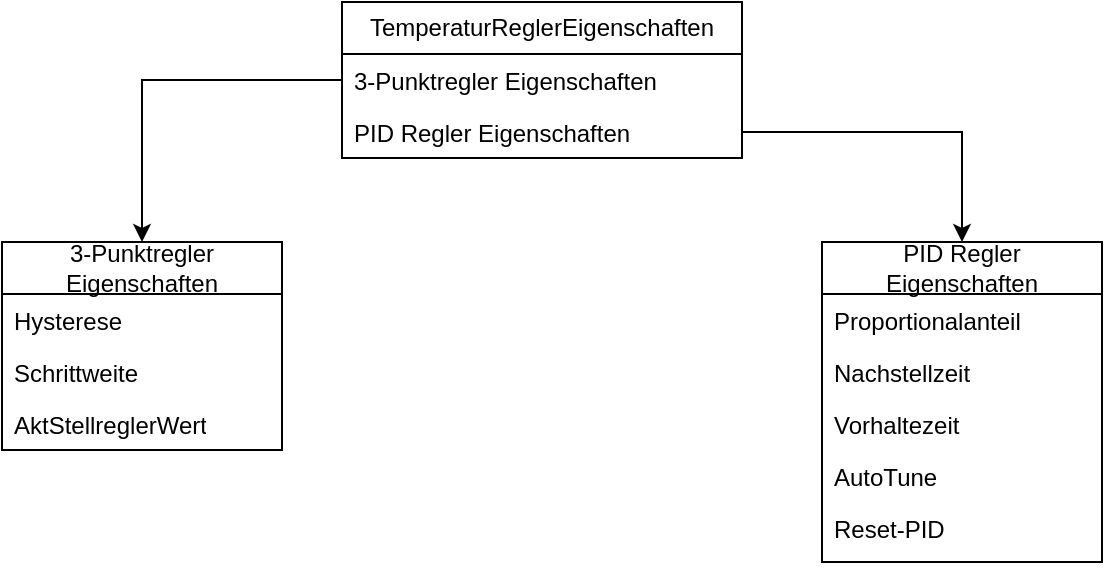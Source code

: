 <mxfile version="26.0.13">
  <diagram id="QWr9bMS7mBg-OvkC9tSv" name="Seite-1">
    <mxGraphModel dx="1666" dy="789" grid="1" gridSize="10" guides="1" tooltips="1" connect="1" arrows="1" fold="1" page="1" pageScale="1" pageWidth="827" pageHeight="1169" math="0" shadow="0">
      <root>
        <mxCell id="0" />
        <mxCell id="1" parent="0" />
        <mxCell id="hEC-BIHcgix9YYQb0NqS-1" value="TemperaturReglerEigenschaften" style="swimlane;fontStyle=0;childLayout=stackLayout;horizontal=1;startSize=26;fillColor=none;horizontalStack=0;resizeParent=1;resizeParentMax=0;resizeLast=0;collapsible=1;marginBottom=0;whiteSpace=wrap;html=1;" vertex="1" parent="1">
          <mxGeometry x="280" y="40" width="200" height="78" as="geometry" />
        </mxCell>
        <mxCell id="hEC-BIHcgix9YYQb0NqS-2" value="3-Punktregler Eigenschaften" style="text;strokeColor=none;fillColor=none;align=left;verticalAlign=top;spacingLeft=4;spacingRight=4;overflow=hidden;rotatable=0;points=[[0,0.5],[1,0.5]];portConstraint=eastwest;whiteSpace=wrap;html=1;" vertex="1" parent="hEC-BIHcgix9YYQb0NqS-1">
          <mxGeometry y="26" width="200" height="26" as="geometry" />
        </mxCell>
        <mxCell id="hEC-BIHcgix9YYQb0NqS-3" value="PID Regler Eigenschaften" style="text;strokeColor=none;fillColor=none;align=left;verticalAlign=top;spacingLeft=4;spacingRight=4;overflow=hidden;rotatable=0;points=[[0,0.5],[1,0.5]];portConstraint=eastwest;whiteSpace=wrap;html=1;" vertex="1" parent="hEC-BIHcgix9YYQb0NqS-1">
          <mxGeometry y="52" width="200" height="26" as="geometry" />
        </mxCell>
        <mxCell id="hEC-BIHcgix9YYQb0NqS-5" value="3-Punktregler Eigenschaften" style="swimlane;fontStyle=0;childLayout=stackLayout;horizontal=1;startSize=26;fillColor=none;horizontalStack=0;resizeParent=1;resizeParentMax=0;resizeLast=0;collapsible=1;marginBottom=0;whiteSpace=wrap;html=1;" vertex="1" parent="1">
          <mxGeometry x="110" y="160" width="140" height="104" as="geometry" />
        </mxCell>
        <mxCell id="hEC-BIHcgix9YYQb0NqS-6" value="Hysterese" style="text;strokeColor=none;fillColor=none;align=left;verticalAlign=top;spacingLeft=4;spacingRight=4;overflow=hidden;rotatable=0;points=[[0,0.5],[1,0.5]];portConstraint=eastwest;whiteSpace=wrap;html=1;" vertex="1" parent="hEC-BIHcgix9YYQb0NqS-5">
          <mxGeometry y="26" width="140" height="26" as="geometry" />
        </mxCell>
        <mxCell id="hEC-BIHcgix9YYQb0NqS-7" value="Schrittweite" style="text;strokeColor=none;fillColor=none;align=left;verticalAlign=top;spacingLeft=4;spacingRight=4;overflow=hidden;rotatable=0;points=[[0,0.5],[1,0.5]];portConstraint=eastwest;whiteSpace=wrap;html=1;" vertex="1" parent="hEC-BIHcgix9YYQb0NqS-5">
          <mxGeometry y="52" width="140" height="26" as="geometry" />
        </mxCell>
        <mxCell id="hEC-BIHcgix9YYQb0NqS-8" value="AktStellreglerWert" style="text;strokeColor=none;fillColor=none;align=left;verticalAlign=top;spacingLeft=4;spacingRight=4;overflow=hidden;rotatable=0;points=[[0,0.5],[1,0.5]];portConstraint=eastwest;whiteSpace=wrap;html=1;" vertex="1" parent="hEC-BIHcgix9YYQb0NqS-5">
          <mxGeometry y="78" width="140" height="26" as="geometry" />
        </mxCell>
        <mxCell id="hEC-BIHcgix9YYQb0NqS-9" style="edgeStyle=orthogonalEdgeStyle;rounded=0;orthogonalLoop=1;jettySize=auto;html=1;exitX=0;exitY=0.5;exitDx=0;exitDy=0;entryX=0.5;entryY=0;entryDx=0;entryDy=0;" edge="1" parent="1" source="hEC-BIHcgix9YYQb0NqS-2" target="hEC-BIHcgix9YYQb0NqS-5">
          <mxGeometry relative="1" as="geometry" />
        </mxCell>
        <mxCell id="hEC-BIHcgix9YYQb0NqS-10" value="PID Regler Eigenschaften" style="swimlane;fontStyle=0;childLayout=stackLayout;horizontal=1;startSize=26;fillColor=none;horizontalStack=0;resizeParent=1;resizeParentMax=0;resizeLast=0;collapsible=1;marginBottom=0;whiteSpace=wrap;html=1;" vertex="1" parent="1">
          <mxGeometry x="520" y="160" width="140" height="160" as="geometry">
            <mxRectangle x="520" y="160" width="180" height="30" as="alternateBounds" />
          </mxGeometry>
        </mxCell>
        <mxCell id="hEC-BIHcgix9YYQb0NqS-11" value="Proportionalanteil" style="text;strokeColor=none;fillColor=none;align=left;verticalAlign=top;spacingLeft=4;spacingRight=4;overflow=hidden;rotatable=0;points=[[0,0.5],[1,0.5]];portConstraint=eastwest;whiteSpace=wrap;html=1;" vertex="1" parent="hEC-BIHcgix9YYQb0NqS-10">
          <mxGeometry y="26" width="140" height="26" as="geometry" />
        </mxCell>
        <mxCell id="hEC-BIHcgix9YYQb0NqS-12" value="Nachstellzeit" style="text;strokeColor=none;fillColor=none;align=left;verticalAlign=top;spacingLeft=4;spacingRight=4;overflow=hidden;rotatable=0;points=[[0,0.5],[1,0.5]];portConstraint=eastwest;whiteSpace=wrap;html=1;" vertex="1" parent="hEC-BIHcgix9YYQb0NqS-10">
          <mxGeometry y="52" width="140" height="26" as="geometry" />
        </mxCell>
        <mxCell id="hEC-BIHcgix9YYQb0NqS-13" value="Vorhaltezeit" style="text;strokeColor=none;fillColor=none;align=left;verticalAlign=top;spacingLeft=4;spacingRight=4;overflow=hidden;rotatable=0;points=[[0,0.5],[1,0.5]];portConstraint=eastwest;whiteSpace=wrap;html=1;" vertex="1" parent="hEC-BIHcgix9YYQb0NqS-10">
          <mxGeometry y="78" width="140" height="82" as="geometry" />
        </mxCell>
        <mxCell id="hEC-BIHcgix9YYQb0NqS-14" style="edgeStyle=orthogonalEdgeStyle;rounded=0;orthogonalLoop=1;jettySize=auto;html=1;exitX=1;exitY=0.5;exitDx=0;exitDy=0;" edge="1" parent="1" source="hEC-BIHcgix9YYQb0NqS-3" target="hEC-BIHcgix9YYQb0NqS-10">
          <mxGeometry relative="1" as="geometry" />
        </mxCell>
        <mxCell id="hEC-BIHcgix9YYQb0NqS-16" value="AutoTune" style="text;strokeColor=none;fillColor=none;align=left;verticalAlign=top;spacingLeft=4;spacingRight=4;overflow=hidden;rotatable=0;points=[[0,0.5],[1,0.5]];portConstraint=eastwest;whiteSpace=wrap;html=1;" vertex="1" parent="1">
          <mxGeometry x="520" y="264" width="140" height="26" as="geometry" />
        </mxCell>
        <mxCell id="hEC-BIHcgix9YYQb0NqS-17" value="Reset-PID" style="text;strokeColor=none;fillColor=none;align=left;verticalAlign=top;spacingLeft=4;spacingRight=4;overflow=hidden;rotatable=0;points=[[0,0.5],[1,0.5]];portConstraint=eastwest;whiteSpace=wrap;html=1;" vertex="1" parent="1">
          <mxGeometry x="520" y="290" width="140" height="26" as="geometry" />
        </mxCell>
      </root>
    </mxGraphModel>
  </diagram>
</mxfile>
